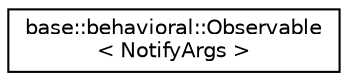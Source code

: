 digraph "クラス階層図"
{
 // LATEX_PDF_SIZE
  edge [fontname="Helvetica",fontsize="10",labelfontname="Helvetica",labelfontsize="10"];
  node [fontname="Helvetica",fontsize="10",shape=record];
  rankdir="LR";
  Node0 [label="base::behavioral::Observable\l\< NotifyArgs \>",height=0.2,width=0.4,color="black", fillcolor="white", style="filled",URL="$classbase_1_1behavioral_1_1_observable.html",tooltip=" "];
}
